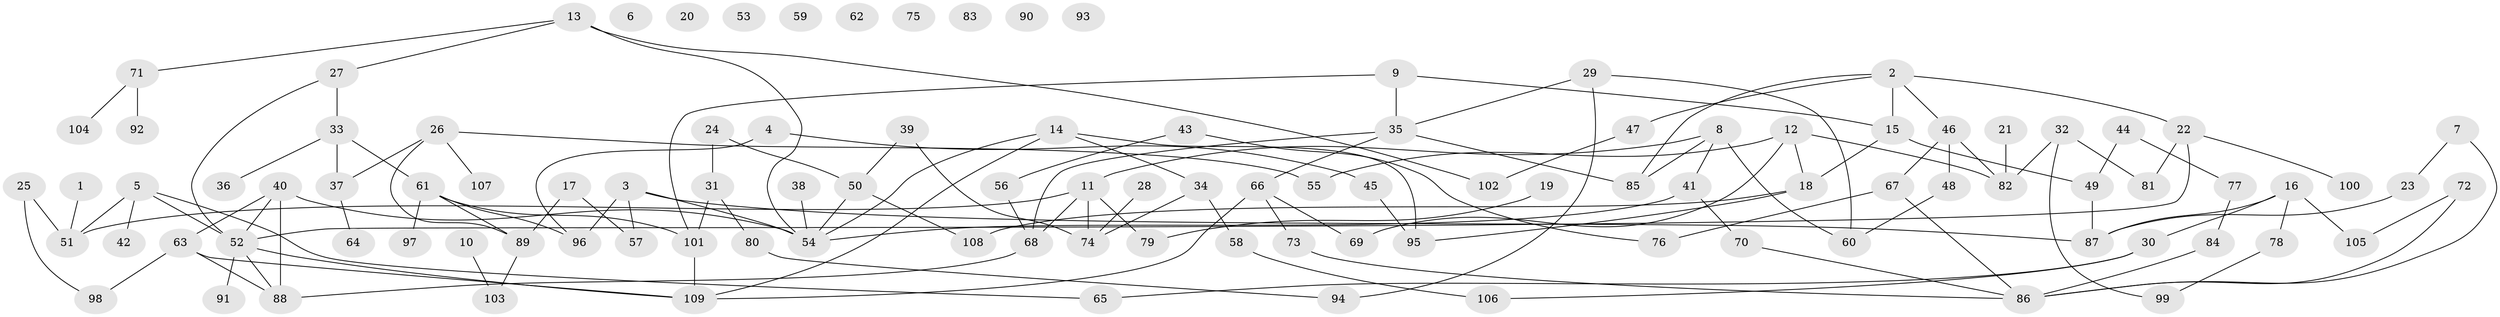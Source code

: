 // Generated by graph-tools (version 1.1) at 2025/00/03/09/25 03:00:42]
// undirected, 109 vertices, 140 edges
graph export_dot {
graph [start="1"]
  node [color=gray90,style=filled];
  1;
  2;
  3;
  4;
  5;
  6;
  7;
  8;
  9;
  10;
  11;
  12;
  13;
  14;
  15;
  16;
  17;
  18;
  19;
  20;
  21;
  22;
  23;
  24;
  25;
  26;
  27;
  28;
  29;
  30;
  31;
  32;
  33;
  34;
  35;
  36;
  37;
  38;
  39;
  40;
  41;
  42;
  43;
  44;
  45;
  46;
  47;
  48;
  49;
  50;
  51;
  52;
  53;
  54;
  55;
  56;
  57;
  58;
  59;
  60;
  61;
  62;
  63;
  64;
  65;
  66;
  67;
  68;
  69;
  70;
  71;
  72;
  73;
  74;
  75;
  76;
  77;
  78;
  79;
  80;
  81;
  82;
  83;
  84;
  85;
  86;
  87;
  88;
  89;
  90;
  91;
  92;
  93;
  94;
  95;
  96;
  97;
  98;
  99;
  100;
  101;
  102;
  103;
  104;
  105;
  106;
  107;
  108;
  109;
  1 -- 51;
  2 -- 15;
  2 -- 22;
  2 -- 46;
  2 -- 47;
  2 -- 85;
  3 -- 54;
  3 -- 57;
  3 -- 87;
  3 -- 96;
  4 -- 45;
  4 -- 96;
  5 -- 42;
  5 -- 51;
  5 -- 52;
  5 -- 65;
  7 -- 23;
  7 -- 86;
  8 -- 11;
  8 -- 41;
  8 -- 60;
  8 -- 85;
  9 -- 15;
  9 -- 35;
  9 -- 101;
  10 -- 103;
  11 -- 51;
  11 -- 68;
  11 -- 74;
  11 -- 79;
  12 -- 18;
  12 -- 55;
  12 -- 69;
  12 -- 82;
  13 -- 27;
  13 -- 54;
  13 -- 71;
  13 -- 102;
  14 -- 34;
  14 -- 54;
  14 -- 95;
  14 -- 109;
  15 -- 18;
  15 -- 49;
  16 -- 30;
  16 -- 78;
  16 -- 87;
  16 -- 105;
  17 -- 57;
  17 -- 89;
  18 -- 95;
  18 -- 108;
  19 -- 79;
  21 -- 82;
  22 -- 52;
  22 -- 81;
  22 -- 100;
  23 -- 87;
  24 -- 31;
  24 -- 50;
  25 -- 51;
  25 -- 98;
  26 -- 37;
  26 -- 55;
  26 -- 89;
  26 -- 107;
  27 -- 33;
  27 -- 52;
  28 -- 74;
  29 -- 35;
  29 -- 60;
  29 -- 94;
  30 -- 65;
  30 -- 106;
  31 -- 80;
  31 -- 101;
  32 -- 81;
  32 -- 82;
  32 -- 99;
  33 -- 36;
  33 -- 37;
  33 -- 61;
  34 -- 58;
  34 -- 74;
  35 -- 66;
  35 -- 68;
  35 -- 85;
  37 -- 64;
  38 -- 54;
  39 -- 50;
  39 -- 74;
  40 -- 52;
  40 -- 54;
  40 -- 63;
  40 -- 88;
  41 -- 54;
  41 -- 70;
  43 -- 56;
  43 -- 76;
  44 -- 49;
  44 -- 77;
  45 -- 95;
  46 -- 48;
  46 -- 67;
  46 -- 82;
  47 -- 102;
  48 -- 60;
  49 -- 87;
  50 -- 54;
  50 -- 108;
  52 -- 88;
  52 -- 91;
  52 -- 109;
  56 -- 68;
  58 -- 106;
  61 -- 89;
  61 -- 96;
  61 -- 97;
  61 -- 101;
  63 -- 88;
  63 -- 98;
  63 -- 109;
  66 -- 69;
  66 -- 73;
  66 -- 109;
  67 -- 76;
  67 -- 86;
  68 -- 88;
  70 -- 86;
  71 -- 92;
  71 -- 104;
  72 -- 86;
  72 -- 105;
  73 -- 86;
  77 -- 84;
  78 -- 99;
  80 -- 94;
  84 -- 86;
  89 -- 103;
  101 -- 109;
}
